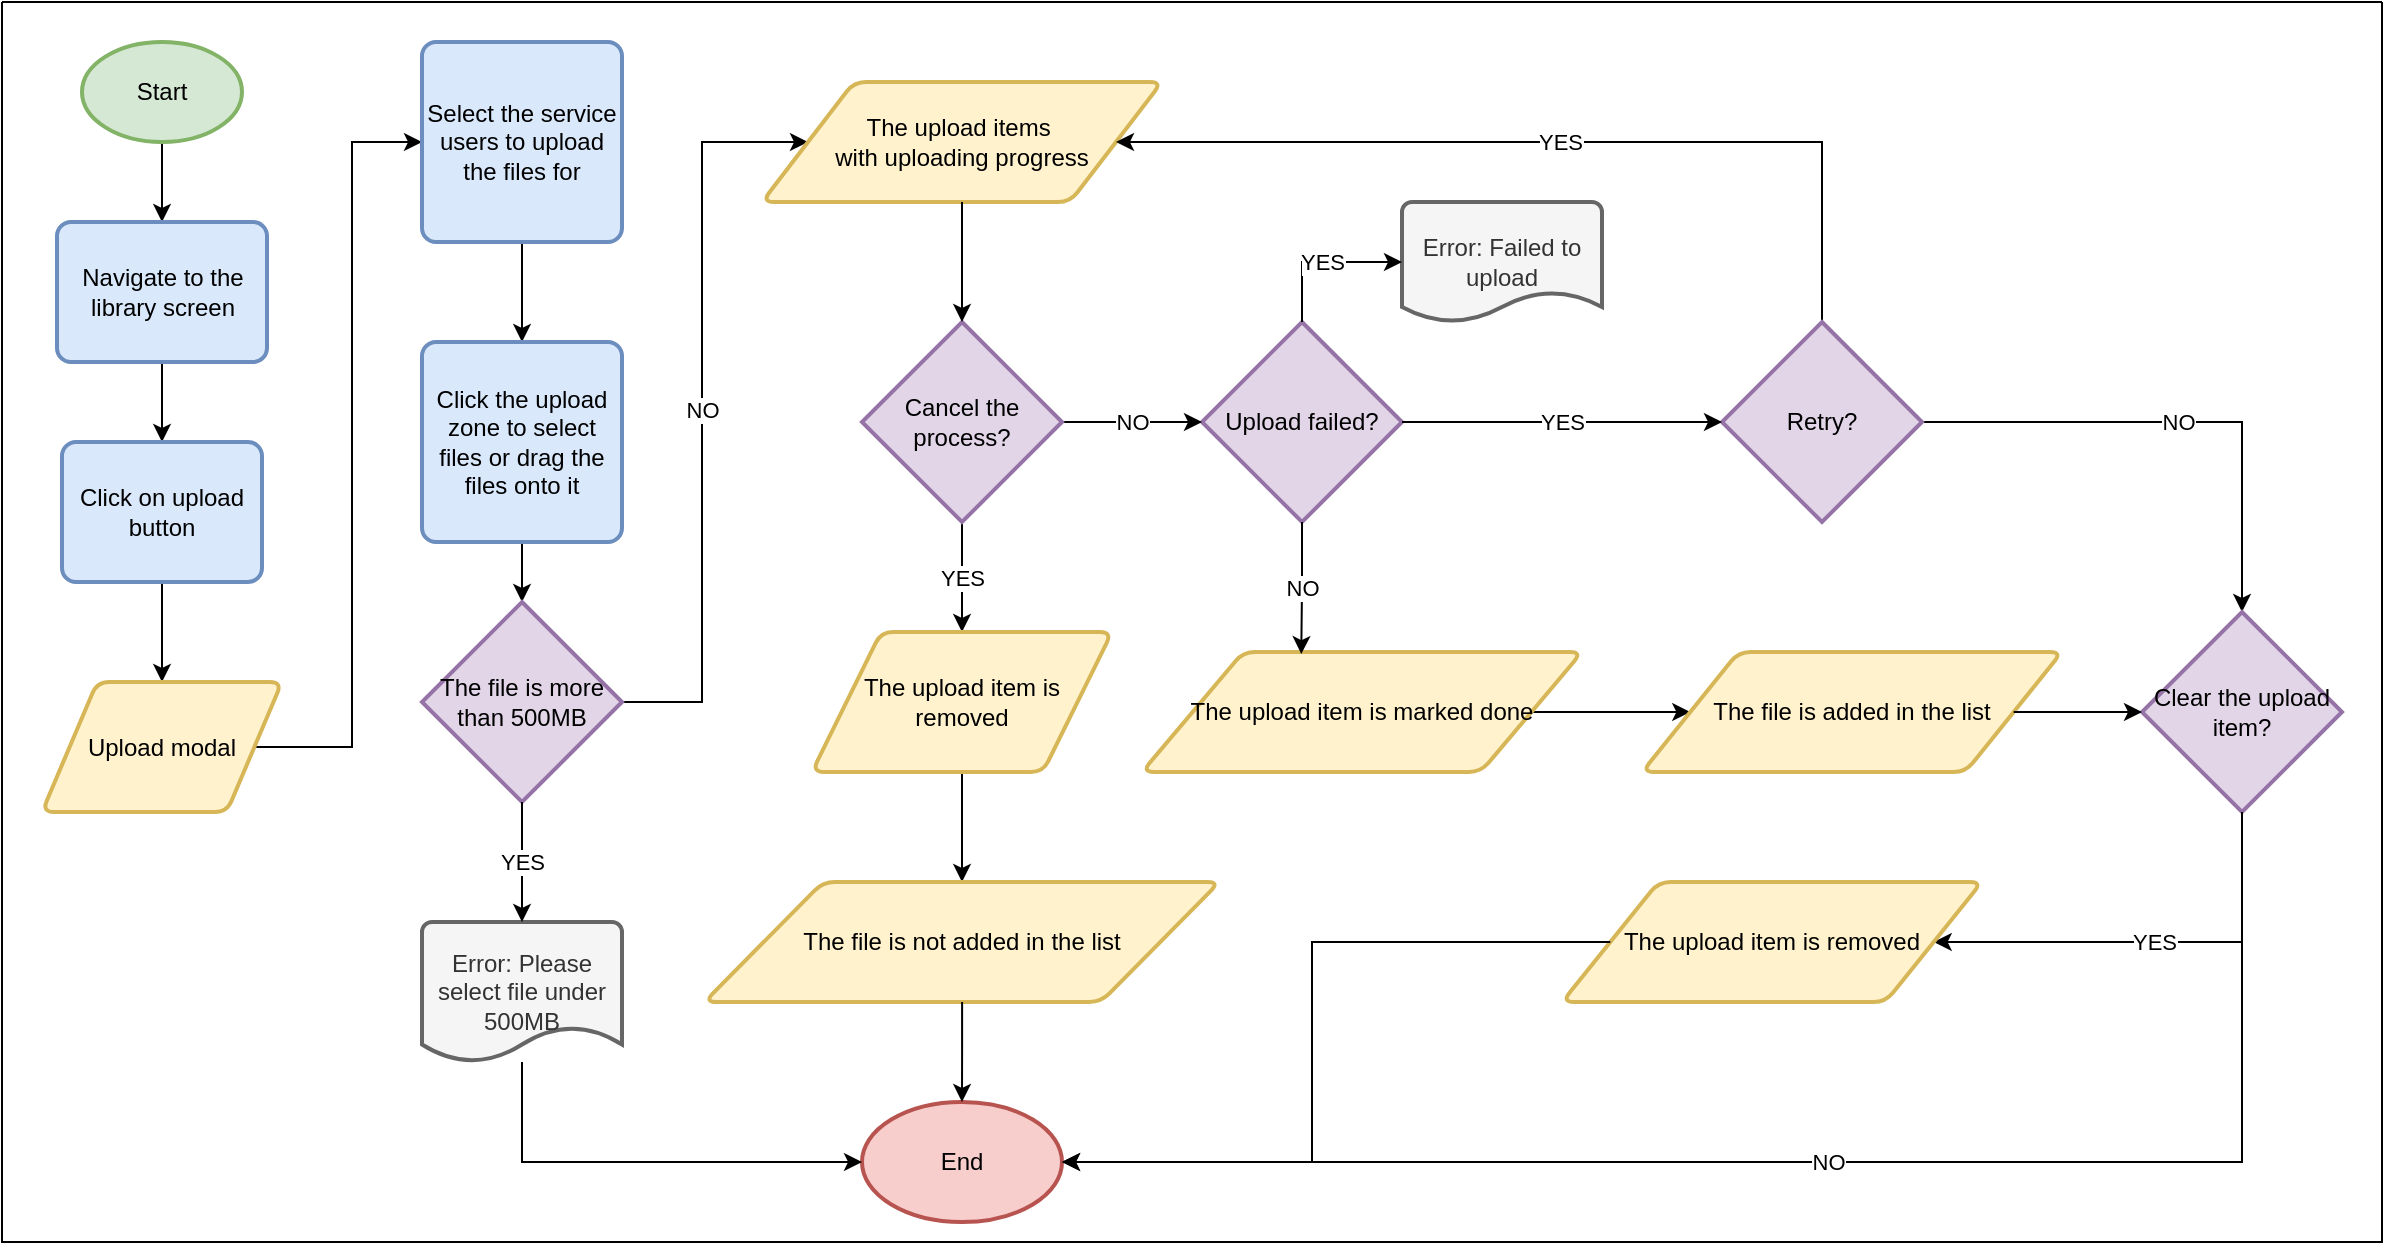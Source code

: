 <mxfile version="26.0.16" pages="2">
  <diagram name="Page-1" id="Mwd-sdS5aPT-Yw2kYYVs">
    <mxGraphModel dx="987" dy="673" grid="1" gridSize="10" guides="1" tooltips="1" connect="1" arrows="1" fold="1" page="1" pageScale="1" pageWidth="850" pageHeight="1100" math="0" shadow="0">
      <root>
        <mxCell id="0" />
        <mxCell id="1" parent="0" />
        <mxCell id="PrTmcTb1Di3HVmhfcGkv-5" style="edgeStyle=orthogonalEdgeStyle;rounded=0;orthogonalLoop=1;jettySize=auto;html=1;" parent="1" source="PrTmcTb1Di3HVmhfcGkv-2" target="PrTmcTb1Di3HVmhfcGkv-4" edge="1">
          <mxGeometry relative="1" as="geometry" />
        </mxCell>
        <mxCell id="PrTmcTb1Di3HVmhfcGkv-2" value="Start" style="strokeWidth=2;html=1;shape=mxgraph.flowchart.start_1;whiteSpace=wrap;fillColor=#d5e8d4;strokeColor=#82b366;" parent="1" vertex="1">
          <mxGeometry x="120" y="150" width="80" height="50" as="geometry" />
        </mxCell>
        <mxCell id="PrTmcTb1Di3HVmhfcGkv-8" style="edgeStyle=orthogonalEdgeStyle;rounded=0;orthogonalLoop=1;jettySize=auto;html=1;" parent="1" source="PrTmcTb1Di3HVmhfcGkv-4" target="PrTmcTb1Di3HVmhfcGkv-7" edge="1">
          <mxGeometry relative="1" as="geometry" />
        </mxCell>
        <mxCell id="PrTmcTb1Di3HVmhfcGkv-4" value="Navigate to the library screen" style="rounded=1;whiteSpace=wrap;html=1;absoluteArcSize=1;arcSize=14;strokeWidth=2;fillColor=#dae8fc;strokeColor=#6c8ebf;" parent="1" vertex="1">
          <mxGeometry x="107.5" y="240" width="105" height="70" as="geometry" />
        </mxCell>
        <mxCell id="PrTmcTb1Di3HVmhfcGkv-10" style="edgeStyle=orthogonalEdgeStyle;rounded=0;orthogonalLoop=1;jettySize=auto;html=1;" parent="1" source="PrTmcTb1Di3HVmhfcGkv-7" target="PrTmcTb1Di3HVmhfcGkv-9" edge="1">
          <mxGeometry relative="1" as="geometry" />
        </mxCell>
        <mxCell id="PrTmcTb1Di3HVmhfcGkv-7" value="Click on upload button" style="rounded=1;whiteSpace=wrap;html=1;absoluteArcSize=1;arcSize=14;strokeWidth=2;fillColor=#dae8fc;strokeColor=#6c8ebf;" parent="1" vertex="1">
          <mxGeometry x="110" y="350" width="100" height="70" as="geometry" />
        </mxCell>
        <mxCell id="PrTmcTb1Di3HVmhfcGkv-15" style="edgeStyle=orthogonalEdgeStyle;rounded=0;orthogonalLoop=1;jettySize=auto;html=1;entryX=0;entryY=0.5;entryDx=0;entryDy=0;" parent="1" source="PrTmcTb1Di3HVmhfcGkv-9" target="PrTmcTb1Di3HVmhfcGkv-14" edge="1">
          <mxGeometry relative="1" as="geometry" />
        </mxCell>
        <mxCell id="PrTmcTb1Di3HVmhfcGkv-9" value="Upload modal" style="shape=parallelogram;html=1;strokeWidth=2;perimeter=parallelogramPerimeter;whiteSpace=wrap;rounded=1;arcSize=12;size=0.23;fillColor=#fff2cc;strokeColor=#d6b656;" parent="1" vertex="1">
          <mxGeometry x="100" y="470" width="120" height="65" as="geometry" />
        </mxCell>
        <mxCell id="PrTmcTb1Di3HVmhfcGkv-17" style="edgeStyle=orthogonalEdgeStyle;rounded=0;orthogonalLoop=1;jettySize=auto;html=1;" parent="1" source="PrTmcTb1Di3HVmhfcGkv-14" target="PrTmcTb1Di3HVmhfcGkv-16" edge="1">
          <mxGeometry relative="1" as="geometry" />
        </mxCell>
        <mxCell id="PrTmcTb1Di3HVmhfcGkv-14" value="Select the service users to upload the files for" style="rounded=1;whiteSpace=wrap;html=1;absoluteArcSize=1;arcSize=14;strokeWidth=2;fillColor=#dae8fc;strokeColor=#6c8ebf;" parent="1" vertex="1">
          <mxGeometry x="290" y="150" width="100" height="100" as="geometry" />
        </mxCell>
        <mxCell id="PrTmcTb1Di3HVmhfcGkv-19" style="edgeStyle=orthogonalEdgeStyle;rounded=0;orthogonalLoop=1;jettySize=auto;html=1;" parent="1" source="PrTmcTb1Di3HVmhfcGkv-16" target="PrTmcTb1Di3HVmhfcGkv-18" edge="1">
          <mxGeometry relative="1" as="geometry" />
        </mxCell>
        <mxCell id="PrTmcTb1Di3HVmhfcGkv-16" value="Click the upload zone to select files or drag the files onto it" style="rounded=1;whiteSpace=wrap;html=1;absoluteArcSize=1;arcSize=14;strokeWidth=2;fillColor=#dae8fc;strokeColor=#6c8ebf;" parent="1" vertex="1">
          <mxGeometry x="290" y="300" width="100" height="100" as="geometry" />
        </mxCell>
        <mxCell id="PrTmcTb1Di3HVmhfcGkv-26" value="NO" style="edgeStyle=orthogonalEdgeStyle;rounded=0;orthogonalLoop=1;jettySize=auto;html=1;entryX=0;entryY=0.5;entryDx=0;entryDy=0;" parent="1" source="PrTmcTb1Di3HVmhfcGkv-18" target="PrTmcTb1Di3HVmhfcGkv-25" edge="1">
          <mxGeometry relative="1" as="geometry">
            <Array as="points">
              <mxPoint x="430" y="480" />
              <mxPoint x="430" y="200" />
            </Array>
          </mxGeometry>
        </mxCell>
        <mxCell id="PrTmcTb1Di3HVmhfcGkv-18" value="The file is more than 500MB" style="strokeWidth=2;html=1;shape=mxgraph.flowchart.decision;whiteSpace=wrap;fillColor=#e1d5e7;strokeColor=#9673a6;" parent="1" vertex="1">
          <mxGeometry x="290" y="430" width="100" height="100" as="geometry" />
        </mxCell>
        <mxCell id="PrTmcTb1Di3HVmhfcGkv-20" value="Error: Please select file under 500MB" style="strokeWidth=2;html=1;shape=mxgraph.flowchart.document2;whiteSpace=wrap;size=0.25;fillColor=#f5f5f5;fontColor=#333333;strokeColor=#666666;" parent="1" vertex="1">
          <mxGeometry x="290" y="590" width="100" height="70" as="geometry" />
        </mxCell>
        <mxCell id="PrTmcTb1Di3HVmhfcGkv-21" value="YES" style="edgeStyle=orthogonalEdgeStyle;rounded=0;orthogonalLoop=1;jettySize=auto;html=1;entryX=0.5;entryY=0;entryDx=0;entryDy=0;entryPerimeter=0;" parent="1" source="PrTmcTb1Di3HVmhfcGkv-18" target="PrTmcTb1Di3HVmhfcGkv-20" edge="1">
          <mxGeometry relative="1" as="geometry" />
        </mxCell>
        <mxCell id="PrTmcTb1Di3HVmhfcGkv-25" value="The upload items&amp;nbsp;&lt;br&gt;with uploading progress" style="shape=parallelogram;html=1;strokeWidth=2;perimeter=parallelogramPerimeter;whiteSpace=wrap;rounded=1;arcSize=12;size=0.23;fillColor=#fff2cc;strokeColor=#d6b656;" parent="1" vertex="1">
          <mxGeometry x="460" y="170" width="200" height="60" as="geometry" />
        </mxCell>
        <mxCell id="PrTmcTb1Di3HVmhfcGkv-27" value="Upload failed?" style="strokeWidth=2;html=1;shape=mxgraph.flowchart.decision;whiteSpace=wrap;fillColor=#e1d5e7;strokeColor=#9673a6;" parent="1" vertex="1">
          <mxGeometry x="680" y="290" width="100" height="100" as="geometry" />
        </mxCell>
        <mxCell id="PrTmcTb1Di3HVmhfcGkv-29" value="Error: Failed to upload" style="strokeWidth=2;html=1;shape=mxgraph.flowchart.document2;whiteSpace=wrap;size=0.25;fillColor=#f5f5f5;fontColor=#333333;strokeColor=#666666;" parent="1" vertex="1">
          <mxGeometry x="780" y="230" width="100" height="60" as="geometry" />
        </mxCell>
        <mxCell id="UtEviaRXFZuZ-_orraku-21" value="NO" style="edgeStyle=orthogonalEdgeStyle;rounded=0;orthogonalLoop=1;jettySize=auto;html=1;" edge="1" parent="1" source="PrTmcTb1Di3HVmhfcGkv-31" target="UtEviaRXFZuZ-_orraku-19">
          <mxGeometry relative="1" as="geometry" />
        </mxCell>
        <mxCell id="UtEviaRXFZuZ-_orraku-23" value="YES" style="edgeStyle=orthogonalEdgeStyle;rounded=0;orthogonalLoop=1;jettySize=auto;html=1;entryX=1;entryY=0.5;entryDx=0;entryDy=0;" edge="1" parent="1" source="PrTmcTb1Di3HVmhfcGkv-31" target="PrTmcTb1Di3HVmhfcGkv-25">
          <mxGeometry relative="1" as="geometry">
            <Array as="points">
              <mxPoint x="990" y="200" />
            </Array>
          </mxGeometry>
        </mxCell>
        <mxCell id="PrTmcTb1Di3HVmhfcGkv-31" value="Retry?" style="strokeWidth=2;html=1;shape=mxgraph.flowchart.decision;whiteSpace=wrap;fillColor=#e1d5e7;strokeColor=#9673a6;" parent="1" vertex="1">
          <mxGeometry x="940" y="290" width="100" height="100" as="geometry" />
        </mxCell>
        <mxCell id="UtEviaRXFZuZ-_orraku-5" value="YES" style="edgeStyle=orthogonalEdgeStyle;rounded=0;orthogonalLoop=1;jettySize=auto;html=1;" edge="1" parent="1" source="UtEviaRXFZuZ-_orraku-3" target="UtEviaRXFZuZ-_orraku-4">
          <mxGeometry relative="1" as="geometry" />
        </mxCell>
        <mxCell id="UtEviaRXFZuZ-_orraku-11" value="NO" style="edgeStyle=orthogonalEdgeStyle;rounded=0;orthogonalLoop=1;jettySize=auto;html=1;" edge="1" parent="1" source="UtEviaRXFZuZ-_orraku-3" target="PrTmcTb1Di3HVmhfcGkv-27">
          <mxGeometry relative="1" as="geometry" />
        </mxCell>
        <mxCell id="UtEviaRXFZuZ-_orraku-3" value="Cancel the process?" style="strokeWidth=2;html=1;shape=mxgraph.flowchart.decision;whiteSpace=wrap;fillColor=#e1d5e7;strokeColor=#9673a6;" vertex="1" parent="1">
          <mxGeometry x="510" y="290" width="100" height="100" as="geometry" />
        </mxCell>
        <mxCell id="UtEviaRXFZuZ-_orraku-10" style="edgeStyle=orthogonalEdgeStyle;rounded=0;orthogonalLoop=1;jettySize=auto;html=1;entryX=0.5;entryY=0;entryDx=0;entryDy=0;" edge="1" parent="1" source="UtEviaRXFZuZ-_orraku-4" target="UtEviaRXFZuZ-_orraku-7">
          <mxGeometry relative="1" as="geometry" />
        </mxCell>
        <mxCell id="UtEviaRXFZuZ-_orraku-4" value="The upload item is removed" style="shape=parallelogram;html=1;strokeWidth=2;perimeter=parallelogramPerimeter;whiteSpace=wrap;rounded=1;arcSize=12;size=0.23;fillColor=#fff2cc;strokeColor=#d6b656;" vertex="1" parent="1">
          <mxGeometry x="485" y="445" width="150" height="70" as="geometry" />
        </mxCell>
        <mxCell id="UtEviaRXFZuZ-_orraku-6" style="edgeStyle=orthogonalEdgeStyle;rounded=0;orthogonalLoop=1;jettySize=auto;html=1;entryX=0.5;entryY=0;entryDx=0;entryDy=0;entryPerimeter=0;" edge="1" parent="1" source="PrTmcTb1Di3HVmhfcGkv-25" target="UtEviaRXFZuZ-_orraku-3">
          <mxGeometry relative="1" as="geometry" />
        </mxCell>
        <mxCell id="UtEviaRXFZuZ-_orraku-7" value="The file is not added in the list" style="shape=parallelogram;html=1;strokeWidth=2;perimeter=parallelogramPerimeter;whiteSpace=wrap;rounded=1;arcSize=12;size=0.23;fillColor=#fff2cc;strokeColor=#d6b656;" vertex="1" parent="1">
          <mxGeometry x="431.25" y="570" width="257.5" height="60" as="geometry" />
        </mxCell>
        <mxCell id="UtEviaRXFZuZ-_orraku-13" value="YES" style="edgeStyle=orthogonalEdgeStyle;rounded=0;orthogonalLoop=1;jettySize=auto;html=1;entryX=0;entryY=0.5;entryDx=0;entryDy=0;entryPerimeter=0;" edge="1" parent="1" source="PrTmcTb1Di3HVmhfcGkv-27" target="PrTmcTb1Di3HVmhfcGkv-29">
          <mxGeometry relative="1" as="geometry" />
        </mxCell>
        <mxCell id="UtEviaRXFZuZ-_orraku-14" value="YES" style="edgeStyle=orthogonalEdgeStyle;rounded=0;orthogonalLoop=1;jettySize=auto;html=1;entryX=0;entryY=0.5;entryDx=0;entryDy=0;entryPerimeter=0;" edge="1" parent="1" source="PrTmcTb1Di3HVmhfcGkv-27" target="PrTmcTb1Di3HVmhfcGkv-31">
          <mxGeometry relative="1" as="geometry" />
        </mxCell>
        <mxCell id="UtEviaRXFZuZ-_orraku-31" style="edgeStyle=orthogonalEdgeStyle;rounded=0;orthogonalLoop=1;jettySize=auto;html=1;entryX=0;entryY=0.5;entryDx=0;entryDy=0;" edge="1" parent="1" source="UtEviaRXFZuZ-_orraku-17" target="UtEviaRXFZuZ-_orraku-27">
          <mxGeometry relative="1" as="geometry" />
        </mxCell>
        <mxCell id="UtEviaRXFZuZ-_orraku-17" value="The upload item is marked done" style="shape=parallelogram;html=1;strokeWidth=2;perimeter=parallelogramPerimeter;whiteSpace=wrap;rounded=1;arcSize=12;size=0.23;fillColor=#fff2cc;strokeColor=#d6b656;" vertex="1" parent="1">
          <mxGeometry x="650" y="455" width="220" height="60" as="geometry" />
        </mxCell>
        <mxCell id="UtEviaRXFZuZ-_orraku-18" value="NO" style="edgeStyle=orthogonalEdgeStyle;rounded=0;orthogonalLoop=1;jettySize=auto;html=1;entryX=0.362;entryY=0.017;entryDx=0;entryDy=0;entryPerimeter=0;" edge="1" parent="1" source="PrTmcTb1Di3HVmhfcGkv-27" target="UtEviaRXFZuZ-_orraku-17">
          <mxGeometry relative="1" as="geometry" />
        </mxCell>
        <mxCell id="UtEviaRXFZuZ-_orraku-33" value="YES" style="edgeStyle=orthogonalEdgeStyle;rounded=0;orthogonalLoop=1;jettySize=auto;html=1;entryX=1;entryY=0.5;entryDx=0;entryDy=0;" edge="1" parent="1" source="UtEviaRXFZuZ-_orraku-19" target="UtEviaRXFZuZ-_orraku-22">
          <mxGeometry relative="1" as="geometry">
            <Array as="points">
              <mxPoint x="1200" y="600" />
            </Array>
          </mxGeometry>
        </mxCell>
        <mxCell id="UtEviaRXFZuZ-_orraku-19" value="Clear the upload item?" style="strokeWidth=2;html=1;shape=mxgraph.flowchart.decision;whiteSpace=wrap;fillColor=#e1d5e7;strokeColor=#9673a6;" vertex="1" parent="1">
          <mxGeometry x="1150" y="435" width="100" height="100" as="geometry" />
        </mxCell>
        <mxCell id="UtEviaRXFZuZ-_orraku-22" value="The upload item is removed" style="shape=parallelogram;html=1;strokeWidth=2;perimeter=parallelogramPerimeter;whiteSpace=wrap;rounded=1;arcSize=12;size=0.23;fillColor=#fff2cc;strokeColor=#d6b656;" vertex="1" parent="1">
          <mxGeometry x="860" y="570" width="210" height="60" as="geometry" />
        </mxCell>
        <mxCell id="UtEviaRXFZuZ-_orraku-26" value="End" style="strokeWidth=2;html=1;shape=mxgraph.flowchart.start_1;whiteSpace=wrap;fillColor=#f8cecc;strokeColor=#b85450;" vertex="1" parent="1">
          <mxGeometry x="510" y="680" width="100" height="60" as="geometry" />
        </mxCell>
        <mxCell id="UtEviaRXFZuZ-_orraku-27" value="The file is added in the list" style="shape=parallelogram;html=1;strokeWidth=2;perimeter=parallelogramPerimeter;whiteSpace=wrap;rounded=1;arcSize=12;size=0.23;fillColor=#fff2cc;strokeColor=#d6b656;" vertex="1" parent="1">
          <mxGeometry x="900" y="455" width="210" height="60" as="geometry" />
        </mxCell>
        <mxCell id="UtEviaRXFZuZ-_orraku-32" style="edgeStyle=orthogonalEdgeStyle;rounded=0;orthogonalLoop=1;jettySize=auto;html=1;entryX=0;entryY=0.5;entryDx=0;entryDy=0;entryPerimeter=0;" edge="1" parent="1" source="UtEviaRXFZuZ-_orraku-27" target="UtEviaRXFZuZ-_orraku-19">
          <mxGeometry relative="1" as="geometry" />
        </mxCell>
        <mxCell id="UtEviaRXFZuZ-_orraku-34" value="NO" style="edgeStyle=orthogonalEdgeStyle;rounded=0;orthogonalLoop=1;jettySize=auto;html=1;entryX=1;entryY=0.5;entryDx=0;entryDy=0;entryPerimeter=0;" edge="1" parent="1" source="UtEviaRXFZuZ-_orraku-19" target="UtEviaRXFZuZ-_orraku-26">
          <mxGeometry relative="1" as="geometry">
            <Array as="points">
              <mxPoint x="1200" y="710" />
            </Array>
          </mxGeometry>
        </mxCell>
        <mxCell id="UtEviaRXFZuZ-_orraku-35" style="edgeStyle=orthogonalEdgeStyle;rounded=0;orthogonalLoop=1;jettySize=auto;html=1;entryX=1;entryY=0.5;entryDx=0;entryDy=0;entryPerimeter=0;" edge="1" parent="1" source="UtEviaRXFZuZ-_orraku-22" target="UtEviaRXFZuZ-_orraku-26">
          <mxGeometry relative="1" as="geometry" />
        </mxCell>
        <mxCell id="UtEviaRXFZuZ-_orraku-36" style="edgeStyle=orthogonalEdgeStyle;rounded=0;orthogonalLoop=1;jettySize=auto;html=1;entryX=0.5;entryY=0;entryDx=0;entryDy=0;entryPerimeter=0;" edge="1" parent="1" source="UtEviaRXFZuZ-_orraku-7" target="UtEviaRXFZuZ-_orraku-26">
          <mxGeometry relative="1" as="geometry" />
        </mxCell>
        <mxCell id="UtEviaRXFZuZ-_orraku-37" style="edgeStyle=orthogonalEdgeStyle;rounded=0;orthogonalLoop=1;jettySize=auto;html=1;entryX=0;entryY=0.5;entryDx=0;entryDy=0;entryPerimeter=0;" edge="1" parent="1" source="PrTmcTb1Di3HVmhfcGkv-20" target="UtEviaRXFZuZ-_orraku-26">
          <mxGeometry relative="1" as="geometry">
            <Array as="points">
              <mxPoint x="340" y="710" />
            </Array>
          </mxGeometry>
        </mxCell>
        <mxCell id="UtEviaRXFZuZ-_orraku-42" value="" style="swimlane;startSize=0;" vertex="1" parent="1">
          <mxGeometry x="80" y="130" width="1190" height="620" as="geometry" />
        </mxCell>
      </root>
    </mxGraphModel>
  </diagram>
  <diagram id="jmhTuTzBvBggJ62hbPe_" name="Page-2">
    <mxGraphModel dx="728" dy="639" grid="1" gridSize="10" guides="1" tooltips="1" connect="1" arrows="1" fold="1" page="1" pageScale="1" pageWidth="850" pageHeight="1100" math="0" shadow="0">
      <root>
        <mxCell id="0" />
        <mxCell id="1" parent="0" />
        <mxCell id="Lb1KusA2hsE-7kLxd_qA-5" style="edgeStyle=orthogonalEdgeStyle;rounded=0;orthogonalLoop=1;jettySize=auto;html=1;entryX=0;entryY=0.5;entryDx=0;entryDy=0;" edge="1" parent="1" source="Lb1KusA2hsE-7kLxd_qA-1" target="Lb1KusA2hsE-7kLxd_qA-3">
          <mxGeometry relative="1" as="geometry" />
        </mxCell>
        <mxCell id="Lb1KusA2hsE-7kLxd_qA-1" value="Preprocessing" style="rounded=1;whiteSpace=wrap;html=1;" vertex="1" parent="1">
          <mxGeometry x="90" y="210" width="120" height="60" as="geometry" />
        </mxCell>
        <mxCell id="Lb1KusA2hsE-7kLxd_qA-6" style="edgeStyle=orthogonalEdgeStyle;rounded=0;orthogonalLoop=1;jettySize=auto;html=1;entryX=0;entryY=0.5;entryDx=0;entryDy=0;" edge="1" parent="1" source="Lb1KusA2hsE-7kLxd_qA-3" target="Lb1KusA2hsE-7kLxd_qA-4">
          <mxGeometry relative="1" as="geometry" />
        </mxCell>
        <mxCell id="Lb1KusA2hsE-7kLxd_qA-3" value="Putting to store" style="rounded=1;whiteSpace=wrap;html=1;" vertex="1" parent="1">
          <mxGeometry x="280" y="210" width="120" height="60" as="geometry" />
        </mxCell>
        <mxCell id="Lb1KusA2hsE-7kLxd_qA-4" value="Create new instance" style="rounded=1;whiteSpace=wrap;html=1;" vertex="1" parent="1">
          <mxGeometry x="480" y="210" width="120" height="60" as="geometry" />
        </mxCell>
        <mxCell id="Lb1KusA2hsE-7kLxd_qA-8" value="" style="swimlane;startSize=0;" vertex="1" parent="1">
          <mxGeometry x="80" y="190" width="530" height="100" as="geometry" />
        </mxCell>
      </root>
    </mxGraphModel>
  </diagram>
</mxfile>
